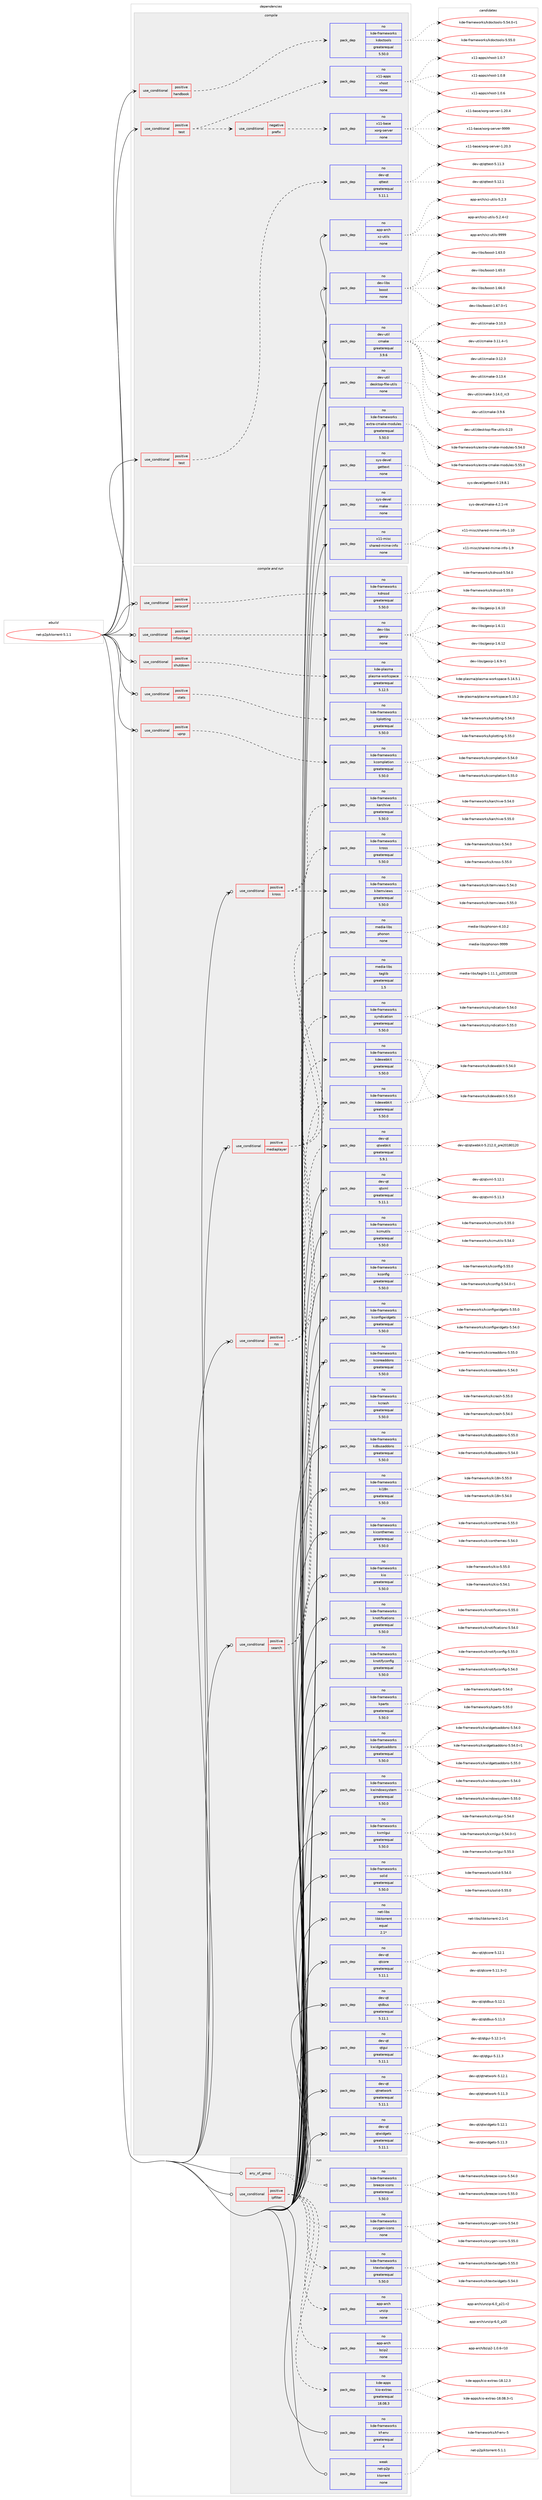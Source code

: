 digraph prolog {

# *************
# Graph options
# *************

newrank=true;
concentrate=true;
compound=true;
graph [rankdir=LR,fontname=Helvetica,fontsize=10,ranksep=1.5];#, ranksep=2.5, nodesep=0.2];
edge  [arrowhead=vee];
node  [fontname=Helvetica,fontsize=10];

# **********
# The ebuild
# **********

subgraph cluster_leftcol {
color=gray;
rank=same;
label=<<i>ebuild</i>>;
id [label="net-p2p/ktorrent-5.1.1", color=red, width=4, href="../net-p2p/ktorrent-5.1.1.svg"];
}

# ****************
# The dependencies
# ****************

subgraph cluster_midcol {
color=gray;
label=<<i>dependencies</i>>;
subgraph cluster_compile {
fillcolor="#eeeeee";
style=filled;
label=<<i>compile</i>>;
subgraph cond450031 {
dependency1675669 [label=<<TABLE BORDER="0" CELLBORDER="1" CELLSPACING="0" CELLPADDING="4"><TR><TD ROWSPAN="3" CELLPADDING="10">use_conditional</TD></TR><TR><TD>positive</TD></TR><TR><TD>handbook</TD></TR></TABLE>>, shape=none, color=red];
subgraph pack1198256 {
dependency1675670 [label=<<TABLE BORDER="0" CELLBORDER="1" CELLSPACING="0" CELLPADDING="4" WIDTH="220"><TR><TD ROWSPAN="6" CELLPADDING="30">pack_dep</TD></TR><TR><TD WIDTH="110">no</TD></TR><TR><TD>kde-frameworks</TD></TR><TR><TD>kdoctools</TD></TR><TR><TD>greaterequal</TD></TR><TR><TD>5.50.0</TD></TR></TABLE>>, shape=none, color=blue];
}
dependency1675669:e -> dependency1675670:w [weight=20,style="dashed",arrowhead="vee"];
}
id:e -> dependency1675669:w [weight=20,style="solid",arrowhead="vee"];
subgraph cond450032 {
dependency1675671 [label=<<TABLE BORDER="0" CELLBORDER="1" CELLSPACING="0" CELLPADDING="4"><TR><TD ROWSPAN="3" CELLPADDING="10">use_conditional</TD></TR><TR><TD>positive</TD></TR><TR><TD>test</TD></TR></TABLE>>, shape=none, color=red];
subgraph cond450033 {
dependency1675672 [label=<<TABLE BORDER="0" CELLBORDER="1" CELLSPACING="0" CELLPADDING="4"><TR><TD ROWSPAN="3" CELLPADDING="10">use_conditional</TD></TR><TR><TD>negative</TD></TR><TR><TD>prefix</TD></TR></TABLE>>, shape=none, color=red];
subgraph pack1198257 {
dependency1675673 [label=<<TABLE BORDER="0" CELLBORDER="1" CELLSPACING="0" CELLPADDING="4" WIDTH="220"><TR><TD ROWSPAN="6" CELLPADDING="30">pack_dep</TD></TR><TR><TD WIDTH="110">no</TD></TR><TR><TD>x11-base</TD></TR><TR><TD>xorg-server</TD></TR><TR><TD>none</TD></TR><TR><TD></TD></TR></TABLE>>, shape=none, color=blue];
}
dependency1675672:e -> dependency1675673:w [weight=20,style="dashed",arrowhead="vee"];
}
dependency1675671:e -> dependency1675672:w [weight=20,style="dashed",arrowhead="vee"];
subgraph pack1198258 {
dependency1675674 [label=<<TABLE BORDER="0" CELLBORDER="1" CELLSPACING="0" CELLPADDING="4" WIDTH="220"><TR><TD ROWSPAN="6" CELLPADDING="30">pack_dep</TD></TR><TR><TD WIDTH="110">no</TD></TR><TR><TD>x11-apps</TD></TR><TR><TD>xhost</TD></TR><TR><TD>none</TD></TR><TR><TD></TD></TR></TABLE>>, shape=none, color=blue];
}
dependency1675671:e -> dependency1675674:w [weight=20,style="dashed",arrowhead="vee"];
}
id:e -> dependency1675671:w [weight=20,style="solid",arrowhead="vee"];
subgraph cond450034 {
dependency1675675 [label=<<TABLE BORDER="0" CELLBORDER="1" CELLSPACING="0" CELLPADDING="4"><TR><TD ROWSPAN="3" CELLPADDING="10">use_conditional</TD></TR><TR><TD>positive</TD></TR><TR><TD>test</TD></TR></TABLE>>, shape=none, color=red];
subgraph pack1198259 {
dependency1675676 [label=<<TABLE BORDER="0" CELLBORDER="1" CELLSPACING="0" CELLPADDING="4" WIDTH="220"><TR><TD ROWSPAN="6" CELLPADDING="30">pack_dep</TD></TR><TR><TD WIDTH="110">no</TD></TR><TR><TD>dev-qt</TD></TR><TR><TD>qttest</TD></TR><TR><TD>greaterequal</TD></TR><TR><TD>5.11.1</TD></TR></TABLE>>, shape=none, color=blue];
}
dependency1675675:e -> dependency1675676:w [weight=20,style="dashed",arrowhead="vee"];
}
id:e -> dependency1675675:w [weight=20,style="solid",arrowhead="vee"];
subgraph pack1198260 {
dependency1675677 [label=<<TABLE BORDER="0" CELLBORDER="1" CELLSPACING="0" CELLPADDING="4" WIDTH="220"><TR><TD ROWSPAN="6" CELLPADDING="30">pack_dep</TD></TR><TR><TD WIDTH="110">no</TD></TR><TR><TD>app-arch</TD></TR><TR><TD>xz-utils</TD></TR><TR><TD>none</TD></TR><TR><TD></TD></TR></TABLE>>, shape=none, color=blue];
}
id:e -> dependency1675677:w [weight=20,style="solid",arrowhead="vee"];
subgraph pack1198261 {
dependency1675678 [label=<<TABLE BORDER="0" CELLBORDER="1" CELLSPACING="0" CELLPADDING="4" WIDTH="220"><TR><TD ROWSPAN="6" CELLPADDING="30">pack_dep</TD></TR><TR><TD WIDTH="110">no</TD></TR><TR><TD>dev-libs</TD></TR><TR><TD>boost</TD></TR><TR><TD>none</TD></TR><TR><TD></TD></TR></TABLE>>, shape=none, color=blue];
}
id:e -> dependency1675678:w [weight=20,style="solid",arrowhead="vee"];
subgraph pack1198262 {
dependency1675679 [label=<<TABLE BORDER="0" CELLBORDER="1" CELLSPACING="0" CELLPADDING="4" WIDTH="220"><TR><TD ROWSPAN="6" CELLPADDING="30">pack_dep</TD></TR><TR><TD WIDTH="110">no</TD></TR><TR><TD>dev-util</TD></TR><TR><TD>cmake</TD></TR><TR><TD>greaterequal</TD></TR><TR><TD>3.9.6</TD></TR></TABLE>>, shape=none, color=blue];
}
id:e -> dependency1675679:w [weight=20,style="solid",arrowhead="vee"];
subgraph pack1198263 {
dependency1675680 [label=<<TABLE BORDER="0" CELLBORDER="1" CELLSPACING="0" CELLPADDING="4" WIDTH="220"><TR><TD ROWSPAN="6" CELLPADDING="30">pack_dep</TD></TR><TR><TD WIDTH="110">no</TD></TR><TR><TD>dev-util</TD></TR><TR><TD>desktop-file-utils</TD></TR><TR><TD>none</TD></TR><TR><TD></TD></TR></TABLE>>, shape=none, color=blue];
}
id:e -> dependency1675680:w [weight=20,style="solid",arrowhead="vee"];
subgraph pack1198264 {
dependency1675681 [label=<<TABLE BORDER="0" CELLBORDER="1" CELLSPACING="0" CELLPADDING="4" WIDTH="220"><TR><TD ROWSPAN="6" CELLPADDING="30">pack_dep</TD></TR><TR><TD WIDTH="110">no</TD></TR><TR><TD>kde-frameworks</TD></TR><TR><TD>extra-cmake-modules</TD></TR><TR><TD>greaterequal</TD></TR><TR><TD>5.50.0</TD></TR></TABLE>>, shape=none, color=blue];
}
id:e -> dependency1675681:w [weight=20,style="solid",arrowhead="vee"];
subgraph pack1198265 {
dependency1675682 [label=<<TABLE BORDER="0" CELLBORDER="1" CELLSPACING="0" CELLPADDING="4" WIDTH="220"><TR><TD ROWSPAN="6" CELLPADDING="30">pack_dep</TD></TR><TR><TD WIDTH="110">no</TD></TR><TR><TD>sys-devel</TD></TR><TR><TD>gettext</TD></TR><TR><TD>none</TD></TR><TR><TD></TD></TR></TABLE>>, shape=none, color=blue];
}
id:e -> dependency1675682:w [weight=20,style="solid",arrowhead="vee"];
subgraph pack1198266 {
dependency1675683 [label=<<TABLE BORDER="0" CELLBORDER="1" CELLSPACING="0" CELLPADDING="4" WIDTH="220"><TR><TD ROWSPAN="6" CELLPADDING="30">pack_dep</TD></TR><TR><TD WIDTH="110">no</TD></TR><TR><TD>sys-devel</TD></TR><TR><TD>make</TD></TR><TR><TD>none</TD></TR><TR><TD></TD></TR></TABLE>>, shape=none, color=blue];
}
id:e -> dependency1675683:w [weight=20,style="solid",arrowhead="vee"];
subgraph pack1198267 {
dependency1675684 [label=<<TABLE BORDER="0" CELLBORDER="1" CELLSPACING="0" CELLPADDING="4" WIDTH="220"><TR><TD ROWSPAN="6" CELLPADDING="30">pack_dep</TD></TR><TR><TD WIDTH="110">no</TD></TR><TR><TD>x11-misc</TD></TR><TR><TD>shared-mime-info</TD></TR><TR><TD>none</TD></TR><TR><TD></TD></TR></TABLE>>, shape=none, color=blue];
}
id:e -> dependency1675684:w [weight=20,style="solid",arrowhead="vee"];
}
subgraph cluster_compileandrun {
fillcolor="#eeeeee";
style=filled;
label=<<i>compile and run</i>>;
subgraph cond450035 {
dependency1675685 [label=<<TABLE BORDER="0" CELLBORDER="1" CELLSPACING="0" CELLPADDING="4"><TR><TD ROWSPAN="3" CELLPADDING="10">use_conditional</TD></TR><TR><TD>positive</TD></TR><TR><TD>infowidget</TD></TR></TABLE>>, shape=none, color=red];
subgraph pack1198268 {
dependency1675686 [label=<<TABLE BORDER="0" CELLBORDER="1" CELLSPACING="0" CELLPADDING="4" WIDTH="220"><TR><TD ROWSPAN="6" CELLPADDING="30">pack_dep</TD></TR><TR><TD WIDTH="110">no</TD></TR><TR><TD>dev-libs</TD></TR><TR><TD>geoip</TD></TR><TR><TD>none</TD></TR><TR><TD></TD></TR></TABLE>>, shape=none, color=blue];
}
dependency1675685:e -> dependency1675686:w [weight=20,style="dashed",arrowhead="vee"];
}
id:e -> dependency1675685:w [weight=20,style="solid",arrowhead="odotvee"];
subgraph cond450036 {
dependency1675687 [label=<<TABLE BORDER="0" CELLBORDER="1" CELLSPACING="0" CELLPADDING="4"><TR><TD ROWSPAN="3" CELLPADDING="10">use_conditional</TD></TR><TR><TD>positive</TD></TR><TR><TD>kross</TD></TR></TABLE>>, shape=none, color=red];
subgraph pack1198269 {
dependency1675688 [label=<<TABLE BORDER="0" CELLBORDER="1" CELLSPACING="0" CELLPADDING="4" WIDTH="220"><TR><TD ROWSPAN="6" CELLPADDING="30">pack_dep</TD></TR><TR><TD WIDTH="110">no</TD></TR><TR><TD>kde-frameworks</TD></TR><TR><TD>karchive</TD></TR><TR><TD>greaterequal</TD></TR><TR><TD>5.50.0</TD></TR></TABLE>>, shape=none, color=blue];
}
dependency1675687:e -> dependency1675688:w [weight=20,style="dashed",arrowhead="vee"];
subgraph pack1198270 {
dependency1675689 [label=<<TABLE BORDER="0" CELLBORDER="1" CELLSPACING="0" CELLPADDING="4" WIDTH="220"><TR><TD ROWSPAN="6" CELLPADDING="30">pack_dep</TD></TR><TR><TD WIDTH="110">no</TD></TR><TR><TD>kde-frameworks</TD></TR><TR><TD>kitemviews</TD></TR><TR><TD>greaterequal</TD></TR><TR><TD>5.50.0</TD></TR></TABLE>>, shape=none, color=blue];
}
dependency1675687:e -> dependency1675689:w [weight=20,style="dashed",arrowhead="vee"];
subgraph pack1198271 {
dependency1675690 [label=<<TABLE BORDER="0" CELLBORDER="1" CELLSPACING="0" CELLPADDING="4" WIDTH="220"><TR><TD ROWSPAN="6" CELLPADDING="30">pack_dep</TD></TR><TR><TD WIDTH="110">no</TD></TR><TR><TD>kde-frameworks</TD></TR><TR><TD>kross</TD></TR><TR><TD>greaterequal</TD></TR><TR><TD>5.50.0</TD></TR></TABLE>>, shape=none, color=blue];
}
dependency1675687:e -> dependency1675690:w [weight=20,style="dashed",arrowhead="vee"];
}
id:e -> dependency1675687:w [weight=20,style="solid",arrowhead="odotvee"];
subgraph cond450037 {
dependency1675691 [label=<<TABLE BORDER="0" CELLBORDER="1" CELLSPACING="0" CELLPADDING="4"><TR><TD ROWSPAN="3" CELLPADDING="10">use_conditional</TD></TR><TR><TD>positive</TD></TR><TR><TD>mediaplayer</TD></TR></TABLE>>, shape=none, color=red];
subgraph pack1198272 {
dependency1675692 [label=<<TABLE BORDER="0" CELLBORDER="1" CELLSPACING="0" CELLPADDING="4" WIDTH="220"><TR><TD ROWSPAN="6" CELLPADDING="30">pack_dep</TD></TR><TR><TD WIDTH="110">no</TD></TR><TR><TD>media-libs</TD></TR><TR><TD>phonon</TD></TR><TR><TD>none</TD></TR><TR><TD></TD></TR></TABLE>>, shape=none, color=blue];
}
dependency1675691:e -> dependency1675692:w [weight=20,style="dashed",arrowhead="vee"];
subgraph pack1198273 {
dependency1675693 [label=<<TABLE BORDER="0" CELLBORDER="1" CELLSPACING="0" CELLPADDING="4" WIDTH="220"><TR><TD ROWSPAN="6" CELLPADDING="30">pack_dep</TD></TR><TR><TD WIDTH="110">no</TD></TR><TR><TD>media-libs</TD></TR><TR><TD>taglib</TD></TR><TR><TD>greaterequal</TD></TR><TR><TD>1.5</TD></TR></TABLE>>, shape=none, color=blue];
}
dependency1675691:e -> dependency1675693:w [weight=20,style="dashed",arrowhead="vee"];
}
id:e -> dependency1675691:w [weight=20,style="solid",arrowhead="odotvee"];
subgraph cond450038 {
dependency1675694 [label=<<TABLE BORDER="0" CELLBORDER="1" CELLSPACING="0" CELLPADDING="4"><TR><TD ROWSPAN="3" CELLPADDING="10">use_conditional</TD></TR><TR><TD>positive</TD></TR><TR><TD>rss</TD></TR></TABLE>>, shape=none, color=red];
subgraph pack1198274 {
dependency1675695 [label=<<TABLE BORDER="0" CELLBORDER="1" CELLSPACING="0" CELLPADDING="4" WIDTH="220"><TR><TD ROWSPAN="6" CELLPADDING="30">pack_dep</TD></TR><TR><TD WIDTH="110">no</TD></TR><TR><TD>kde-frameworks</TD></TR><TR><TD>kdewebkit</TD></TR><TR><TD>greaterequal</TD></TR><TR><TD>5.50.0</TD></TR></TABLE>>, shape=none, color=blue];
}
dependency1675694:e -> dependency1675695:w [weight=20,style="dashed",arrowhead="vee"];
subgraph pack1198275 {
dependency1675696 [label=<<TABLE BORDER="0" CELLBORDER="1" CELLSPACING="0" CELLPADDING="4" WIDTH="220"><TR><TD ROWSPAN="6" CELLPADDING="30">pack_dep</TD></TR><TR><TD WIDTH="110">no</TD></TR><TR><TD>kde-frameworks</TD></TR><TR><TD>syndication</TD></TR><TR><TD>greaterequal</TD></TR><TR><TD>5.50.0</TD></TR></TABLE>>, shape=none, color=blue];
}
dependency1675694:e -> dependency1675696:w [weight=20,style="dashed",arrowhead="vee"];
}
id:e -> dependency1675694:w [weight=20,style="solid",arrowhead="odotvee"];
subgraph cond450039 {
dependency1675697 [label=<<TABLE BORDER="0" CELLBORDER="1" CELLSPACING="0" CELLPADDING="4"><TR><TD ROWSPAN="3" CELLPADDING="10">use_conditional</TD></TR><TR><TD>positive</TD></TR><TR><TD>search</TD></TR></TABLE>>, shape=none, color=red];
subgraph pack1198276 {
dependency1675698 [label=<<TABLE BORDER="0" CELLBORDER="1" CELLSPACING="0" CELLPADDING="4" WIDTH="220"><TR><TD ROWSPAN="6" CELLPADDING="30">pack_dep</TD></TR><TR><TD WIDTH="110">no</TD></TR><TR><TD>kde-frameworks</TD></TR><TR><TD>kdewebkit</TD></TR><TR><TD>greaterequal</TD></TR><TR><TD>5.50.0</TD></TR></TABLE>>, shape=none, color=blue];
}
dependency1675697:e -> dependency1675698:w [weight=20,style="dashed",arrowhead="vee"];
subgraph pack1198277 {
dependency1675699 [label=<<TABLE BORDER="0" CELLBORDER="1" CELLSPACING="0" CELLPADDING="4" WIDTH="220"><TR><TD ROWSPAN="6" CELLPADDING="30">pack_dep</TD></TR><TR><TD WIDTH="110">no</TD></TR><TR><TD>dev-qt</TD></TR><TR><TD>qtwebkit</TD></TR><TR><TD>greaterequal</TD></TR><TR><TD>5.9.1</TD></TR></TABLE>>, shape=none, color=blue];
}
dependency1675697:e -> dependency1675699:w [weight=20,style="dashed",arrowhead="vee"];
}
id:e -> dependency1675697:w [weight=20,style="solid",arrowhead="odotvee"];
subgraph cond450040 {
dependency1675700 [label=<<TABLE BORDER="0" CELLBORDER="1" CELLSPACING="0" CELLPADDING="4"><TR><TD ROWSPAN="3" CELLPADDING="10">use_conditional</TD></TR><TR><TD>positive</TD></TR><TR><TD>shutdown</TD></TR></TABLE>>, shape=none, color=red];
subgraph pack1198278 {
dependency1675701 [label=<<TABLE BORDER="0" CELLBORDER="1" CELLSPACING="0" CELLPADDING="4" WIDTH="220"><TR><TD ROWSPAN="6" CELLPADDING="30">pack_dep</TD></TR><TR><TD WIDTH="110">no</TD></TR><TR><TD>kde-plasma</TD></TR><TR><TD>plasma-workspace</TD></TR><TR><TD>greaterequal</TD></TR><TR><TD>5.12.5</TD></TR></TABLE>>, shape=none, color=blue];
}
dependency1675700:e -> dependency1675701:w [weight=20,style="dashed",arrowhead="vee"];
}
id:e -> dependency1675700:w [weight=20,style="solid",arrowhead="odotvee"];
subgraph cond450041 {
dependency1675702 [label=<<TABLE BORDER="0" CELLBORDER="1" CELLSPACING="0" CELLPADDING="4"><TR><TD ROWSPAN="3" CELLPADDING="10">use_conditional</TD></TR><TR><TD>positive</TD></TR><TR><TD>stats</TD></TR></TABLE>>, shape=none, color=red];
subgraph pack1198279 {
dependency1675703 [label=<<TABLE BORDER="0" CELLBORDER="1" CELLSPACING="0" CELLPADDING="4" WIDTH="220"><TR><TD ROWSPAN="6" CELLPADDING="30">pack_dep</TD></TR><TR><TD WIDTH="110">no</TD></TR><TR><TD>kde-frameworks</TD></TR><TR><TD>kplotting</TD></TR><TR><TD>greaterequal</TD></TR><TR><TD>5.50.0</TD></TR></TABLE>>, shape=none, color=blue];
}
dependency1675702:e -> dependency1675703:w [weight=20,style="dashed",arrowhead="vee"];
}
id:e -> dependency1675702:w [weight=20,style="solid",arrowhead="odotvee"];
subgraph cond450042 {
dependency1675704 [label=<<TABLE BORDER="0" CELLBORDER="1" CELLSPACING="0" CELLPADDING="4"><TR><TD ROWSPAN="3" CELLPADDING="10">use_conditional</TD></TR><TR><TD>positive</TD></TR><TR><TD>upnp</TD></TR></TABLE>>, shape=none, color=red];
subgraph pack1198280 {
dependency1675705 [label=<<TABLE BORDER="0" CELLBORDER="1" CELLSPACING="0" CELLPADDING="4" WIDTH="220"><TR><TD ROWSPAN="6" CELLPADDING="30">pack_dep</TD></TR><TR><TD WIDTH="110">no</TD></TR><TR><TD>kde-frameworks</TD></TR><TR><TD>kcompletion</TD></TR><TR><TD>greaterequal</TD></TR><TR><TD>5.50.0</TD></TR></TABLE>>, shape=none, color=blue];
}
dependency1675704:e -> dependency1675705:w [weight=20,style="dashed",arrowhead="vee"];
}
id:e -> dependency1675704:w [weight=20,style="solid",arrowhead="odotvee"];
subgraph cond450043 {
dependency1675706 [label=<<TABLE BORDER="0" CELLBORDER="1" CELLSPACING="0" CELLPADDING="4"><TR><TD ROWSPAN="3" CELLPADDING="10">use_conditional</TD></TR><TR><TD>positive</TD></TR><TR><TD>zeroconf</TD></TR></TABLE>>, shape=none, color=red];
subgraph pack1198281 {
dependency1675707 [label=<<TABLE BORDER="0" CELLBORDER="1" CELLSPACING="0" CELLPADDING="4" WIDTH="220"><TR><TD ROWSPAN="6" CELLPADDING="30">pack_dep</TD></TR><TR><TD WIDTH="110">no</TD></TR><TR><TD>kde-frameworks</TD></TR><TR><TD>kdnssd</TD></TR><TR><TD>greaterequal</TD></TR><TR><TD>5.50.0</TD></TR></TABLE>>, shape=none, color=blue];
}
dependency1675706:e -> dependency1675707:w [weight=20,style="dashed",arrowhead="vee"];
}
id:e -> dependency1675706:w [weight=20,style="solid",arrowhead="odotvee"];
subgraph pack1198282 {
dependency1675708 [label=<<TABLE BORDER="0" CELLBORDER="1" CELLSPACING="0" CELLPADDING="4" WIDTH="220"><TR><TD ROWSPAN="6" CELLPADDING="30">pack_dep</TD></TR><TR><TD WIDTH="110">no</TD></TR><TR><TD>dev-qt</TD></TR><TR><TD>qtcore</TD></TR><TR><TD>greaterequal</TD></TR><TR><TD>5.11.1</TD></TR></TABLE>>, shape=none, color=blue];
}
id:e -> dependency1675708:w [weight=20,style="solid",arrowhead="odotvee"];
subgraph pack1198283 {
dependency1675709 [label=<<TABLE BORDER="0" CELLBORDER="1" CELLSPACING="0" CELLPADDING="4" WIDTH="220"><TR><TD ROWSPAN="6" CELLPADDING="30">pack_dep</TD></TR><TR><TD WIDTH="110">no</TD></TR><TR><TD>dev-qt</TD></TR><TR><TD>qtdbus</TD></TR><TR><TD>greaterequal</TD></TR><TR><TD>5.11.1</TD></TR></TABLE>>, shape=none, color=blue];
}
id:e -> dependency1675709:w [weight=20,style="solid",arrowhead="odotvee"];
subgraph pack1198284 {
dependency1675710 [label=<<TABLE BORDER="0" CELLBORDER="1" CELLSPACING="0" CELLPADDING="4" WIDTH="220"><TR><TD ROWSPAN="6" CELLPADDING="30">pack_dep</TD></TR><TR><TD WIDTH="110">no</TD></TR><TR><TD>dev-qt</TD></TR><TR><TD>qtgui</TD></TR><TR><TD>greaterequal</TD></TR><TR><TD>5.11.1</TD></TR></TABLE>>, shape=none, color=blue];
}
id:e -> dependency1675710:w [weight=20,style="solid",arrowhead="odotvee"];
subgraph pack1198285 {
dependency1675711 [label=<<TABLE BORDER="0" CELLBORDER="1" CELLSPACING="0" CELLPADDING="4" WIDTH="220"><TR><TD ROWSPAN="6" CELLPADDING="30">pack_dep</TD></TR><TR><TD WIDTH="110">no</TD></TR><TR><TD>dev-qt</TD></TR><TR><TD>qtnetwork</TD></TR><TR><TD>greaterequal</TD></TR><TR><TD>5.11.1</TD></TR></TABLE>>, shape=none, color=blue];
}
id:e -> dependency1675711:w [weight=20,style="solid",arrowhead="odotvee"];
subgraph pack1198286 {
dependency1675712 [label=<<TABLE BORDER="0" CELLBORDER="1" CELLSPACING="0" CELLPADDING="4" WIDTH="220"><TR><TD ROWSPAN="6" CELLPADDING="30">pack_dep</TD></TR><TR><TD WIDTH="110">no</TD></TR><TR><TD>dev-qt</TD></TR><TR><TD>qtwidgets</TD></TR><TR><TD>greaterequal</TD></TR><TR><TD>5.11.1</TD></TR></TABLE>>, shape=none, color=blue];
}
id:e -> dependency1675712:w [weight=20,style="solid",arrowhead="odotvee"];
subgraph pack1198287 {
dependency1675713 [label=<<TABLE BORDER="0" CELLBORDER="1" CELLSPACING="0" CELLPADDING="4" WIDTH="220"><TR><TD ROWSPAN="6" CELLPADDING="30">pack_dep</TD></TR><TR><TD WIDTH="110">no</TD></TR><TR><TD>dev-qt</TD></TR><TR><TD>qtxml</TD></TR><TR><TD>greaterequal</TD></TR><TR><TD>5.11.1</TD></TR></TABLE>>, shape=none, color=blue];
}
id:e -> dependency1675713:w [weight=20,style="solid",arrowhead="odotvee"];
subgraph pack1198288 {
dependency1675714 [label=<<TABLE BORDER="0" CELLBORDER="1" CELLSPACING="0" CELLPADDING="4" WIDTH="220"><TR><TD ROWSPAN="6" CELLPADDING="30">pack_dep</TD></TR><TR><TD WIDTH="110">no</TD></TR><TR><TD>kde-frameworks</TD></TR><TR><TD>kcmutils</TD></TR><TR><TD>greaterequal</TD></TR><TR><TD>5.50.0</TD></TR></TABLE>>, shape=none, color=blue];
}
id:e -> dependency1675714:w [weight=20,style="solid",arrowhead="odotvee"];
subgraph pack1198289 {
dependency1675715 [label=<<TABLE BORDER="0" CELLBORDER="1" CELLSPACING="0" CELLPADDING="4" WIDTH="220"><TR><TD ROWSPAN="6" CELLPADDING="30">pack_dep</TD></TR><TR><TD WIDTH="110">no</TD></TR><TR><TD>kde-frameworks</TD></TR><TR><TD>kconfig</TD></TR><TR><TD>greaterequal</TD></TR><TR><TD>5.50.0</TD></TR></TABLE>>, shape=none, color=blue];
}
id:e -> dependency1675715:w [weight=20,style="solid",arrowhead="odotvee"];
subgraph pack1198290 {
dependency1675716 [label=<<TABLE BORDER="0" CELLBORDER="1" CELLSPACING="0" CELLPADDING="4" WIDTH="220"><TR><TD ROWSPAN="6" CELLPADDING="30">pack_dep</TD></TR><TR><TD WIDTH="110">no</TD></TR><TR><TD>kde-frameworks</TD></TR><TR><TD>kconfigwidgets</TD></TR><TR><TD>greaterequal</TD></TR><TR><TD>5.50.0</TD></TR></TABLE>>, shape=none, color=blue];
}
id:e -> dependency1675716:w [weight=20,style="solid",arrowhead="odotvee"];
subgraph pack1198291 {
dependency1675717 [label=<<TABLE BORDER="0" CELLBORDER="1" CELLSPACING="0" CELLPADDING="4" WIDTH="220"><TR><TD ROWSPAN="6" CELLPADDING="30">pack_dep</TD></TR><TR><TD WIDTH="110">no</TD></TR><TR><TD>kde-frameworks</TD></TR><TR><TD>kcoreaddons</TD></TR><TR><TD>greaterequal</TD></TR><TR><TD>5.50.0</TD></TR></TABLE>>, shape=none, color=blue];
}
id:e -> dependency1675717:w [weight=20,style="solid",arrowhead="odotvee"];
subgraph pack1198292 {
dependency1675718 [label=<<TABLE BORDER="0" CELLBORDER="1" CELLSPACING="0" CELLPADDING="4" WIDTH="220"><TR><TD ROWSPAN="6" CELLPADDING="30">pack_dep</TD></TR><TR><TD WIDTH="110">no</TD></TR><TR><TD>kde-frameworks</TD></TR><TR><TD>kcrash</TD></TR><TR><TD>greaterequal</TD></TR><TR><TD>5.50.0</TD></TR></TABLE>>, shape=none, color=blue];
}
id:e -> dependency1675718:w [weight=20,style="solid",arrowhead="odotvee"];
subgraph pack1198293 {
dependency1675719 [label=<<TABLE BORDER="0" CELLBORDER="1" CELLSPACING="0" CELLPADDING="4" WIDTH="220"><TR><TD ROWSPAN="6" CELLPADDING="30">pack_dep</TD></TR><TR><TD WIDTH="110">no</TD></TR><TR><TD>kde-frameworks</TD></TR><TR><TD>kdbusaddons</TD></TR><TR><TD>greaterequal</TD></TR><TR><TD>5.50.0</TD></TR></TABLE>>, shape=none, color=blue];
}
id:e -> dependency1675719:w [weight=20,style="solid",arrowhead="odotvee"];
subgraph pack1198294 {
dependency1675720 [label=<<TABLE BORDER="0" CELLBORDER="1" CELLSPACING="0" CELLPADDING="4" WIDTH="220"><TR><TD ROWSPAN="6" CELLPADDING="30">pack_dep</TD></TR><TR><TD WIDTH="110">no</TD></TR><TR><TD>kde-frameworks</TD></TR><TR><TD>ki18n</TD></TR><TR><TD>greaterequal</TD></TR><TR><TD>5.50.0</TD></TR></TABLE>>, shape=none, color=blue];
}
id:e -> dependency1675720:w [weight=20,style="solid",arrowhead="odotvee"];
subgraph pack1198295 {
dependency1675721 [label=<<TABLE BORDER="0" CELLBORDER="1" CELLSPACING="0" CELLPADDING="4" WIDTH="220"><TR><TD ROWSPAN="6" CELLPADDING="30">pack_dep</TD></TR><TR><TD WIDTH="110">no</TD></TR><TR><TD>kde-frameworks</TD></TR><TR><TD>kiconthemes</TD></TR><TR><TD>greaterequal</TD></TR><TR><TD>5.50.0</TD></TR></TABLE>>, shape=none, color=blue];
}
id:e -> dependency1675721:w [weight=20,style="solid",arrowhead="odotvee"];
subgraph pack1198296 {
dependency1675722 [label=<<TABLE BORDER="0" CELLBORDER="1" CELLSPACING="0" CELLPADDING="4" WIDTH="220"><TR><TD ROWSPAN="6" CELLPADDING="30">pack_dep</TD></TR><TR><TD WIDTH="110">no</TD></TR><TR><TD>kde-frameworks</TD></TR><TR><TD>kio</TD></TR><TR><TD>greaterequal</TD></TR><TR><TD>5.50.0</TD></TR></TABLE>>, shape=none, color=blue];
}
id:e -> dependency1675722:w [weight=20,style="solid",arrowhead="odotvee"];
subgraph pack1198297 {
dependency1675723 [label=<<TABLE BORDER="0" CELLBORDER="1" CELLSPACING="0" CELLPADDING="4" WIDTH="220"><TR><TD ROWSPAN="6" CELLPADDING="30">pack_dep</TD></TR><TR><TD WIDTH="110">no</TD></TR><TR><TD>kde-frameworks</TD></TR><TR><TD>knotifications</TD></TR><TR><TD>greaterequal</TD></TR><TR><TD>5.50.0</TD></TR></TABLE>>, shape=none, color=blue];
}
id:e -> dependency1675723:w [weight=20,style="solid",arrowhead="odotvee"];
subgraph pack1198298 {
dependency1675724 [label=<<TABLE BORDER="0" CELLBORDER="1" CELLSPACING="0" CELLPADDING="4" WIDTH="220"><TR><TD ROWSPAN="6" CELLPADDING="30">pack_dep</TD></TR><TR><TD WIDTH="110">no</TD></TR><TR><TD>kde-frameworks</TD></TR><TR><TD>knotifyconfig</TD></TR><TR><TD>greaterequal</TD></TR><TR><TD>5.50.0</TD></TR></TABLE>>, shape=none, color=blue];
}
id:e -> dependency1675724:w [weight=20,style="solid",arrowhead="odotvee"];
subgraph pack1198299 {
dependency1675725 [label=<<TABLE BORDER="0" CELLBORDER="1" CELLSPACING="0" CELLPADDING="4" WIDTH="220"><TR><TD ROWSPAN="6" CELLPADDING="30">pack_dep</TD></TR><TR><TD WIDTH="110">no</TD></TR><TR><TD>kde-frameworks</TD></TR><TR><TD>kparts</TD></TR><TR><TD>greaterequal</TD></TR><TR><TD>5.50.0</TD></TR></TABLE>>, shape=none, color=blue];
}
id:e -> dependency1675725:w [weight=20,style="solid",arrowhead="odotvee"];
subgraph pack1198300 {
dependency1675726 [label=<<TABLE BORDER="0" CELLBORDER="1" CELLSPACING="0" CELLPADDING="4" WIDTH="220"><TR><TD ROWSPAN="6" CELLPADDING="30">pack_dep</TD></TR><TR><TD WIDTH="110">no</TD></TR><TR><TD>kde-frameworks</TD></TR><TR><TD>kwidgetsaddons</TD></TR><TR><TD>greaterequal</TD></TR><TR><TD>5.50.0</TD></TR></TABLE>>, shape=none, color=blue];
}
id:e -> dependency1675726:w [weight=20,style="solid",arrowhead="odotvee"];
subgraph pack1198301 {
dependency1675727 [label=<<TABLE BORDER="0" CELLBORDER="1" CELLSPACING="0" CELLPADDING="4" WIDTH="220"><TR><TD ROWSPAN="6" CELLPADDING="30">pack_dep</TD></TR><TR><TD WIDTH="110">no</TD></TR><TR><TD>kde-frameworks</TD></TR><TR><TD>kwindowsystem</TD></TR><TR><TD>greaterequal</TD></TR><TR><TD>5.50.0</TD></TR></TABLE>>, shape=none, color=blue];
}
id:e -> dependency1675727:w [weight=20,style="solid",arrowhead="odotvee"];
subgraph pack1198302 {
dependency1675728 [label=<<TABLE BORDER="0" CELLBORDER="1" CELLSPACING="0" CELLPADDING="4" WIDTH="220"><TR><TD ROWSPAN="6" CELLPADDING="30">pack_dep</TD></TR><TR><TD WIDTH="110">no</TD></TR><TR><TD>kde-frameworks</TD></TR><TR><TD>kxmlgui</TD></TR><TR><TD>greaterequal</TD></TR><TR><TD>5.50.0</TD></TR></TABLE>>, shape=none, color=blue];
}
id:e -> dependency1675728:w [weight=20,style="solid",arrowhead="odotvee"];
subgraph pack1198303 {
dependency1675729 [label=<<TABLE BORDER="0" CELLBORDER="1" CELLSPACING="0" CELLPADDING="4" WIDTH="220"><TR><TD ROWSPAN="6" CELLPADDING="30">pack_dep</TD></TR><TR><TD WIDTH="110">no</TD></TR><TR><TD>kde-frameworks</TD></TR><TR><TD>solid</TD></TR><TR><TD>greaterequal</TD></TR><TR><TD>5.50.0</TD></TR></TABLE>>, shape=none, color=blue];
}
id:e -> dependency1675729:w [weight=20,style="solid",arrowhead="odotvee"];
subgraph pack1198304 {
dependency1675730 [label=<<TABLE BORDER="0" CELLBORDER="1" CELLSPACING="0" CELLPADDING="4" WIDTH="220"><TR><TD ROWSPAN="6" CELLPADDING="30">pack_dep</TD></TR><TR><TD WIDTH="110">no</TD></TR><TR><TD>net-libs</TD></TR><TR><TD>libktorrent</TD></TR><TR><TD>equal</TD></TR><TR><TD>2.1*</TD></TR></TABLE>>, shape=none, color=blue];
}
id:e -> dependency1675730:w [weight=20,style="solid",arrowhead="odotvee"];
}
subgraph cluster_run {
fillcolor="#eeeeee";
style=filled;
label=<<i>run</i>>;
subgraph any26549 {
dependency1675731 [label=<<TABLE BORDER="0" CELLBORDER="1" CELLSPACING="0" CELLPADDING="4"><TR><TD CELLPADDING="10">any_of_group</TD></TR></TABLE>>, shape=none, color=red];subgraph pack1198305 {
dependency1675732 [label=<<TABLE BORDER="0" CELLBORDER="1" CELLSPACING="0" CELLPADDING="4" WIDTH="220"><TR><TD ROWSPAN="6" CELLPADDING="30">pack_dep</TD></TR><TR><TD WIDTH="110">no</TD></TR><TR><TD>kde-frameworks</TD></TR><TR><TD>breeze-icons</TD></TR><TR><TD>greaterequal</TD></TR><TR><TD>5.50.0</TD></TR></TABLE>>, shape=none, color=blue];
}
dependency1675731:e -> dependency1675732:w [weight=20,style="dotted",arrowhead="oinv"];
subgraph pack1198306 {
dependency1675733 [label=<<TABLE BORDER="0" CELLBORDER="1" CELLSPACING="0" CELLPADDING="4" WIDTH="220"><TR><TD ROWSPAN="6" CELLPADDING="30">pack_dep</TD></TR><TR><TD WIDTH="110">no</TD></TR><TR><TD>kde-frameworks</TD></TR><TR><TD>oxygen-icons</TD></TR><TR><TD>none</TD></TR><TR><TD></TD></TR></TABLE>>, shape=none, color=blue];
}
dependency1675731:e -> dependency1675733:w [weight=20,style="dotted",arrowhead="oinv"];
}
id:e -> dependency1675731:w [weight=20,style="solid",arrowhead="odot"];
subgraph cond450044 {
dependency1675734 [label=<<TABLE BORDER="0" CELLBORDER="1" CELLSPACING="0" CELLPADDING="4"><TR><TD ROWSPAN="3" CELLPADDING="10">use_conditional</TD></TR><TR><TD>positive</TD></TR><TR><TD>ipfilter</TD></TR></TABLE>>, shape=none, color=red];
subgraph pack1198307 {
dependency1675735 [label=<<TABLE BORDER="0" CELLBORDER="1" CELLSPACING="0" CELLPADDING="4" WIDTH="220"><TR><TD ROWSPAN="6" CELLPADDING="30">pack_dep</TD></TR><TR><TD WIDTH="110">no</TD></TR><TR><TD>app-arch</TD></TR><TR><TD>bzip2</TD></TR><TR><TD>none</TD></TR><TR><TD></TD></TR></TABLE>>, shape=none, color=blue];
}
dependency1675734:e -> dependency1675735:w [weight=20,style="dashed",arrowhead="vee"];
subgraph pack1198308 {
dependency1675736 [label=<<TABLE BORDER="0" CELLBORDER="1" CELLSPACING="0" CELLPADDING="4" WIDTH="220"><TR><TD ROWSPAN="6" CELLPADDING="30">pack_dep</TD></TR><TR><TD WIDTH="110">no</TD></TR><TR><TD>app-arch</TD></TR><TR><TD>unzip</TD></TR><TR><TD>none</TD></TR><TR><TD></TD></TR></TABLE>>, shape=none, color=blue];
}
dependency1675734:e -> dependency1675736:w [weight=20,style="dashed",arrowhead="vee"];
subgraph pack1198309 {
dependency1675737 [label=<<TABLE BORDER="0" CELLBORDER="1" CELLSPACING="0" CELLPADDING="4" WIDTH="220"><TR><TD ROWSPAN="6" CELLPADDING="30">pack_dep</TD></TR><TR><TD WIDTH="110">no</TD></TR><TR><TD>kde-frameworks</TD></TR><TR><TD>ktextwidgets</TD></TR><TR><TD>greaterequal</TD></TR><TR><TD>5.50.0</TD></TR></TABLE>>, shape=none, color=blue];
}
dependency1675734:e -> dependency1675737:w [weight=20,style="dashed",arrowhead="vee"];
subgraph pack1198310 {
dependency1675738 [label=<<TABLE BORDER="0" CELLBORDER="1" CELLSPACING="0" CELLPADDING="4" WIDTH="220"><TR><TD ROWSPAN="6" CELLPADDING="30">pack_dep</TD></TR><TR><TD WIDTH="110">no</TD></TR><TR><TD>kde-apps</TD></TR><TR><TD>kio-extras</TD></TR><TR><TD>greaterequal</TD></TR><TR><TD>18.08.3</TD></TR></TABLE>>, shape=none, color=blue];
}
dependency1675734:e -> dependency1675738:w [weight=20,style="dashed",arrowhead="vee"];
}
id:e -> dependency1675734:w [weight=20,style="solid",arrowhead="odot"];
subgraph pack1198311 {
dependency1675739 [label=<<TABLE BORDER="0" CELLBORDER="1" CELLSPACING="0" CELLPADDING="4" WIDTH="220"><TR><TD ROWSPAN="6" CELLPADDING="30">pack_dep</TD></TR><TR><TD WIDTH="110">no</TD></TR><TR><TD>kde-frameworks</TD></TR><TR><TD>kf-env</TD></TR><TR><TD>greaterequal</TD></TR><TR><TD>4</TD></TR></TABLE>>, shape=none, color=blue];
}
id:e -> dependency1675739:w [weight=20,style="solid",arrowhead="odot"];
subgraph pack1198312 {
dependency1675740 [label=<<TABLE BORDER="0" CELLBORDER="1" CELLSPACING="0" CELLPADDING="4" WIDTH="220"><TR><TD ROWSPAN="6" CELLPADDING="30">pack_dep</TD></TR><TR><TD WIDTH="110">weak</TD></TR><TR><TD>net-p2p</TD></TR><TR><TD>ktorrent</TD></TR><TR><TD>none</TD></TR><TR><TD></TD></TR></TABLE>>, shape=none, color=blue];
}
id:e -> dependency1675740:w [weight=20,style="solid",arrowhead="odot"];
}
}

# **************
# The candidates
# **************

subgraph cluster_choices {
rank=same;
color=gray;
label=<<i>candidates</i>>;

subgraph choice1198256 {
color=black;
nodesep=1;
choice10710010145102114971091011191111141071154710710011199116111111108115455346535246484511449 [label="kde-frameworks/kdoctools-5.54.0-r1", color=red, width=4,href="../kde-frameworks/kdoctools-5.54.0-r1.svg"];
choice1071001014510211497109101119111114107115471071001119911611111110811545534653534648 [label="kde-frameworks/kdoctools-5.55.0", color=red, width=4,href="../kde-frameworks/kdoctools-5.55.0.svg"];
dependency1675670:e -> choice10710010145102114971091011191111141071154710710011199116111111108115455346535246484511449:w [style=dotted,weight="100"];
dependency1675670:e -> choice1071001014510211497109101119111114107115471071001119911611111110811545534653534648:w [style=dotted,weight="100"];
}
subgraph choice1198257 {
color=black;
nodesep=1;
choice1204949459897115101471201111141034511510111411810111445494650484651 [label="x11-base/xorg-server-1.20.3", color=red, width=4,href="../x11-base/xorg-server-1.20.3.svg"];
choice1204949459897115101471201111141034511510111411810111445494650484652 [label="x11-base/xorg-server-1.20.4", color=red, width=4,href="../x11-base/xorg-server-1.20.4.svg"];
choice120494945989711510147120111114103451151011141181011144557575757 [label="x11-base/xorg-server-9999", color=red, width=4,href="../x11-base/xorg-server-9999.svg"];
dependency1675673:e -> choice1204949459897115101471201111141034511510111411810111445494650484651:w [style=dotted,weight="100"];
dependency1675673:e -> choice1204949459897115101471201111141034511510111411810111445494650484652:w [style=dotted,weight="100"];
dependency1675673:e -> choice120494945989711510147120111114103451151011141181011144557575757:w [style=dotted,weight="100"];
}
subgraph choice1198258 {
color=black;
nodesep=1;
choice1204949459711211211547120104111115116454946484654 [label="x11-apps/xhost-1.0.6", color=red, width=4,href="../x11-apps/xhost-1.0.6.svg"];
choice1204949459711211211547120104111115116454946484655 [label="x11-apps/xhost-1.0.7", color=red, width=4,href="../x11-apps/xhost-1.0.7.svg"];
choice1204949459711211211547120104111115116454946484656 [label="x11-apps/xhost-1.0.8", color=red, width=4,href="../x11-apps/xhost-1.0.8.svg"];
dependency1675674:e -> choice1204949459711211211547120104111115116454946484654:w [style=dotted,weight="100"];
dependency1675674:e -> choice1204949459711211211547120104111115116454946484655:w [style=dotted,weight="100"];
dependency1675674:e -> choice1204949459711211211547120104111115116454946484656:w [style=dotted,weight="100"];
}
subgraph choice1198259 {
color=black;
nodesep=1;
choice100101118451131164711311611610111511645534649494651 [label="dev-qt/qttest-5.11.3", color=red, width=4,href="../dev-qt/qttest-5.11.3.svg"];
choice100101118451131164711311611610111511645534649504649 [label="dev-qt/qttest-5.12.1", color=red, width=4,href="../dev-qt/qttest-5.12.1.svg"];
dependency1675676:e -> choice100101118451131164711311611610111511645534649494651:w [style=dotted,weight="100"];
dependency1675676:e -> choice100101118451131164711311611610111511645534649504649:w [style=dotted,weight="100"];
}
subgraph choice1198260 {
color=black;
nodesep=1;
choice971121124597114991044712012245117116105108115455346504651 [label="app-arch/xz-utils-5.2.3", color=red, width=4,href="../app-arch/xz-utils-5.2.3.svg"];
choice9711211245971149910447120122451171161051081154553465046524511450 [label="app-arch/xz-utils-5.2.4-r2", color=red, width=4,href="../app-arch/xz-utils-5.2.4-r2.svg"];
choice9711211245971149910447120122451171161051081154557575757 [label="app-arch/xz-utils-9999", color=red, width=4,href="../app-arch/xz-utils-9999.svg"];
dependency1675677:e -> choice971121124597114991044712012245117116105108115455346504651:w [style=dotted,weight="100"];
dependency1675677:e -> choice9711211245971149910447120122451171161051081154553465046524511450:w [style=dotted,weight="100"];
dependency1675677:e -> choice9711211245971149910447120122451171161051081154557575757:w [style=dotted,weight="100"];
}
subgraph choice1198261 {
color=black;
nodesep=1;
choice1001011184510810598115479811111111511645494654514648 [label="dev-libs/boost-1.63.0", color=red, width=4,href="../dev-libs/boost-1.63.0.svg"];
choice1001011184510810598115479811111111511645494654534648 [label="dev-libs/boost-1.65.0", color=red, width=4,href="../dev-libs/boost-1.65.0.svg"];
choice1001011184510810598115479811111111511645494654544648 [label="dev-libs/boost-1.66.0", color=red, width=4,href="../dev-libs/boost-1.66.0.svg"];
choice10010111845108105981154798111111115116454946545546484511449 [label="dev-libs/boost-1.67.0-r1", color=red, width=4,href="../dev-libs/boost-1.67.0-r1.svg"];
dependency1675678:e -> choice1001011184510810598115479811111111511645494654514648:w [style=dotted,weight="100"];
dependency1675678:e -> choice1001011184510810598115479811111111511645494654534648:w [style=dotted,weight="100"];
dependency1675678:e -> choice1001011184510810598115479811111111511645494654544648:w [style=dotted,weight="100"];
dependency1675678:e -> choice10010111845108105981154798111111115116454946545546484511449:w [style=dotted,weight="100"];
}
subgraph choice1198262 {
color=black;
nodesep=1;
choice1001011184511711610510847991099710710145514649484651 [label="dev-util/cmake-3.10.3", color=red, width=4,href="../dev-util/cmake-3.10.3.svg"];
choice10010111845117116105108479910997107101455146494946524511449 [label="dev-util/cmake-3.11.4-r1", color=red, width=4,href="../dev-util/cmake-3.11.4-r1.svg"];
choice1001011184511711610510847991099710710145514649504651 [label="dev-util/cmake-3.12.3", color=red, width=4,href="../dev-util/cmake-3.12.3.svg"];
choice1001011184511711610510847991099710710145514649514652 [label="dev-util/cmake-3.13.4", color=red, width=4,href="../dev-util/cmake-3.13.4.svg"];
choice1001011184511711610510847991099710710145514649524648951149951 [label="dev-util/cmake-3.14.0_rc3", color=red, width=4,href="../dev-util/cmake-3.14.0_rc3.svg"];
choice10010111845117116105108479910997107101455146574654 [label="dev-util/cmake-3.9.6", color=red, width=4,href="../dev-util/cmake-3.9.6.svg"];
dependency1675679:e -> choice1001011184511711610510847991099710710145514649484651:w [style=dotted,weight="100"];
dependency1675679:e -> choice10010111845117116105108479910997107101455146494946524511449:w [style=dotted,weight="100"];
dependency1675679:e -> choice1001011184511711610510847991099710710145514649504651:w [style=dotted,weight="100"];
dependency1675679:e -> choice1001011184511711610510847991099710710145514649514652:w [style=dotted,weight="100"];
dependency1675679:e -> choice1001011184511711610510847991099710710145514649524648951149951:w [style=dotted,weight="100"];
dependency1675679:e -> choice10010111845117116105108479910997107101455146574654:w [style=dotted,weight="100"];
}
subgraph choice1198263 {
color=black;
nodesep=1;
choice100101118451171161051084710010111510711611111245102105108101451171161051081154548465051 [label="dev-util/desktop-file-utils-0.23", color=red, width=4,href="../dev-util/desktop-file-utils-0.23.svg"];
dependency1675680:e -> choice100101118451171161051084710010111510711611111245102105108101451171161051081154548465051:w [style=dotted,weight="100"];
}
subgraph choice1198264 {
color=black;
nodesep=1;
choice107100101451021149710910111911111410711547101120116114974599109971071014510911110011710810111545534653524648 [label="kde-frameworks/extra-cmake-modules-5.54.0", color=red, width=4,href="../kde-frameworks/extra-cmake-modules-5.54.0.svg"];
choice107100101451021149710910111911111410711547101120116114974599109971071014510911110011710810111545534653534648 [label="kde-frameworks/extra-cmake-modules-5.55.0", color=red, width=4,href="../kde-frameworks/extra-cmake-modules-5.55.0.svg"];
dependency1675681:e -> choice107100101451021149710910111911111410711547101120116114974599109971071014510911110011710810111545534653524648:w [style=dotted,weight="100"];
dependency1675681:e -> choice107100101451021149710910111911111410711547101120116114974599109971071014510911110011710810111545534653534648:w [style=dotted,weight="100"];
}
subgraph choice1198265 {
color=black;
nodesep=1;
choice1151211154510010111810110847103101116116101120116454846495746564649 [label="sys-devel/gettext-0.19.8.1", color=red, width=4,href="../sys-devel/gettext-0.19.8.1.svg"];
dependency1675682:e -> choice1151211154510010111810110847103101116116101120116454846495746564649:w [style=dotted,weight="100"];
}
subgraph choice1198266 {
color=black;
nodesep=1;
choice1151211154510010111810110847109971071014552465046494511452 [label="sys-devel/make-4.2.1-r4", color=red, width=4,href="../sys-devel/make-4.2.1-r4.svg"];
dependency1675683:e -> choice1151211154510010111810110847109971071014552465046494511452:w [style=dotted,weight="100"];
}
subgraph choice1198267 {
color=black;
nodesep=1;
choice12049494510910511599471151049711410110045109105109101451051101021114549464948 [label="x11-misc/shared-mime-info-1.10", color=red, width=4,href="../x11-misc/shared-mime-info-1.10.svg"];
choice120494945109105115994711510497114101100451091051091014510511010211145494657 [label="x11-misc/shared-mime-info-1.9", color=red, width=4,href="../x11-misc/shared-mime-info-1.9.svg"];
dependency1675684:e -> choice12049494510910511599471151049711410110045109105109101451051101021114549464948:w [style=dotted,weight="100"];
dependency1675684:e -> choice120494945109105115994711510497114101100451091051091014510511010211145494657:w [style=dotted,weight="100"];
}
subgraph choice1198268 {
color=black;
nodesep=1;
choice10010111845108105981154710310111110511245494654464948 [label="dev-libs/geoip-1.6.10", color=red, width=4,href="../dev-libs/geoip-1.6.10.svg"];
choice10010111845108105981154710310111110511245494654464949 [label="dev-libs/geoip-1.6.11", color=red, width=4,href="../dev-libs/geoip-1.6.11.svg"];
choice10010111845108105981154710310111110511245494654464950 [label="dev-libs/geoip-1.6.12", color=red, width=4,href="../dev-libs/geoip-1.6.12.svg"];
choice1001011184510810598115471031011111051124549465446574511449 [label="dev-libs/geoip-1.6.9-r1", color=red, width=4,href="../dev-libs/geoip-1.6.9-r1.svg"];
dependency1675686:e -> choice10010111845108105981154710310111110511245494654464948:w [style=dotted,weight="100"];
dependency1675686:e -> choice10010111845108105981154710310111110511245494654464949:w [style=dotted,weight="100"];
dependency1675686:e -> choice10010111845108105981154710310111110511245494654464950:w [style=dotted,weight="100"];
dependency1675686:e -> choice1001011184510810598115471031011111051124549465446574511449:w [style=dotted,weight="100"];
}
subgraph choice1198269 {
color=black;
nodesep=1;
choice107100101451021149710910111911111410711547107971149910410511810145534653524648 [label="kde-frameworks/karchive-5.54.0", color=red, width=4,href="../kde-frameworks/karchive-5.54.0.svg"];
choice107100101451021149710910111911111410711547107971149910410511810145534653534648 [label="kde-frameworks/karchive-5.55.0", color=red, width=4,href="../kde-frameworks/karchive-5.55.0.svg"];
dependency1675688:e -> choice107100101451021149710910111911111410711547107971149910410511810145534653524648:w [style=dotted,weight="100"];
dependency1675688:e -> choice107100101451021149710910111911111410711547107971149910410511810145534653534648:w [style=dotted,weight="100"];
}
subgraph choice1198270 {
color=black;
nodesep=1;
choice10710010145102114971091011191111141071154710710511610110911810510111911545534653524648 [label="kde-frameworks/kitemviews-5.54.0", color=red, width=4,href="../kde-frameworks/kitemviews-5.54.0.svg"];
choice10710010145102114971091011191111141071154710710511610110911810510111911545534653534648 [label="kde-frameworks/kitemviews-5.55.0", color=red, width=4,href="../kde-frameworks/kitemviews-5.55.0.svg"];
dependency1675689:e -> choice10710010145102114971091011191111141071154710710511610110911810510111911545534653524648:w [style=dotted,weight="100"];
dependency1675689:e -> choice10710010145102114971091011191111141071154710710511610110911810510111911545534653534648:w [style=dotted,weight="100"];
}
subgraph choice1198271 {
color=black;
nodesep=1;
choice10710010145102114971091011191111141071154710711411111511545534653524648 [label="kde-frameworks/kross-5.54.0", color=red, width=4,href="../kde-frameworks/kross-5.54.0.svg"];
choice10710010145102114971091011191111141071154710711411111511545534653534648 [label="kde-frameworks/kross-5.55.0", color=red, width=4,href="../kde-frameworks/kross-5.55.0.svg"];
dependency1675690:e -> choice10710010145102114971091011191111141071154710711411111511545534653524648:w [style=dotted,weight="100"];
dependency1675690:e -> choice10710010145102114971091011191111141071154710711411111511545534653534648:w [style=dotted,weight="100"];
}
subgraph choice1198272 {
color=black;
nodesep=1;
choice1091011001059745108105981154711210411111011111045524649484650 [label="media-libs/phonon-4.10.2", color=red, width=4,href="../media-libs/phonon-4.10.2.svg"];
choice109101100105974510810598115471121041111101111104557575757 [label="media-libs/phonon-9999", color=red, width=4,href="../media-libs/phonon-9999.svg"];
dependency1675692:e -> choice1091011001059745108105981154711210411111011111045524649484650:w [style=dotted,weight="100"];
dependency1675692:e -> choice109101100105974510810598115471121041111101111104557575757:w [style=dotted,weight="100"];
}
subgraph choice1198273 {
color=black;
nodesep=1;
choice10910110010597451081059811547116971031081059845494649494649951125048495649485056 [label="media-libs/taglib-1.11.1_p20181028", color=red, width=4,href="../media-libs/taglib-1.11.1_p20181028.svg"];
dependency1675693:e -> choice10910110010597451081059811547116971031081059845494649494649951125048495649485056:w [style=dotted,weight="100"];
}
subgraph choice1198274 {
color=black;
nodesep=1;
choice1071001014510211497109101119111114107115471071001011191019810710511645534653524648 [label="kde-frameworks/kdewebkit-5.54.0", color=red, width=4,href="../kde-frameworks/kdewebkit-5.54.0.svg"];
choice1071001014510211497109101119111114107115471071001011191019810710511645534653534648 [label="kde-frameworks/kdewebkit-5.55.0", color=red, width=4,href="../kde-frameworks/kdewebkit-5.55.0.svg"];
dependency1675695:e -> choice1071001014510211497109101119111114107115471071001011191019810710511645534653524648:w [style=dotted,weight="100"];
dependency1675695:e -> choice1071001014510211497109101119111114107115471071001011191019810710511645534653534648:w [style=dotted,weight="100"];
}
subgraph choice1198275 {
color=black;
nodesep=1;
choice107100101451021149710910111911111410711547115121110100105999711610511111045534653524648 [label="kde-frameworks/syndication-5.54.0", color=red, width=4,href="../kde-frameworks/syndication-5.54.0.svg"];
choice107100101451021149710910111911111410711547115121110100105999711610511111045534653534648 [label="kde-frameworks/syndication-5.55.0", color=red, width=4,href="../kde-frameworks/syndication-5.55.0.svg"];
dependency1675696:e -> choice107100101451021149710910111911111410711547115121110100105999711610511111045534653524648:w [style=dotted,weight="100"];
dependency1675696:e -> choice107100101451021149710910111911111410711547115121110100105999711610511111045534653534648:w [style=dotted,weight="100"];
}
subgraph choice1198276 {
color=black;
nodesep=1;
choice1071001014510211497109101119111114107115471071001011191019810710511645534653524648 [label="kde-frameworks/kdewebkit-5.54.0", color=red, width=4,href="../kde-frameworks/kdewebkit-5.54.0.svg"];
choice1071001014510211497109101119111114107115471071001011191019810710511645534653534648 [label="kde-frameworks/kdewebkit-5.55.0", color=red, width=4,href="../kde-frameworks/kdewebkit-5.55.0.svg"];
dependency1675698:e -> choice1071001014510211497109101119111114107115471071001011191019810710511645534653524648:w [style=dotted,weight="100"];
dependency1675698:e -> choice1071001014510211497109101119111114107115471071001011191019810710511645534653534648:w [style=dotted,weight="100"];
}
subgraph choice1198277 {
color=black;
nodesep=1;
choice1001011184511311647113116119101981071051164553465049504648951121141015048495648495048 [label="dev-qt/qtwebkit-5.212.0_pre20180120", color=red, width=4,href="../dev-qt/qtwebkit-5.212.0_pre20180120.svg"];
dependency1675699:e -> choice1001011184511311647113116119101981071051164553465049504648951121141015048495648495048:w [style=dotted,weight="100"];
}
subgraph choice1198278 {
color=black;
nodesep=1;
choice107100101451121089711510997471121089711510997451191111141071151129799101455346495246534649 [label="kde-plasma/plasma-workspace-5.14.5.1", color=red, width=4,href="../kde-plasma/plasma-workspace-5.14.5.1.svg"];
choice10710010145112108971151099747112108971151099745119111114107115112979910145534649534650 [label="kde-plasma/plasma-workspace-5.15.2", color=red, width=4,href="../kde-plasma/plasma-workspace-5.15.2.svg"];
dependency1675701:e -> choice107100101451121089711510997471121089711510997451191111141071151129799101455346495246534649:w [style=dotted,weight="100"];
dependency1675701:e -> choice10710010145112108971151099747112108971151099745119111114107115112979910145534649534650:w [style=dotted,weight="100"];
}
subgraph choice1198279 {
color=black;
nodesep=1;
choice10710010145102114971091011191111141071154710711210811111611610511010345534653524648 [label="kde-frameworks/kplotting-5.54.0", color=red, width=4,href="../kde-frameworks/kplotting-5.54.0.svg"];
choice10710010145102114971091011191111141071154710711210811111611610511010345534653534648 [label="kde-frameworks/kplotting-5.55.0", color=red, width=4,href="../kde-frameworks/kplotting-5.55.0.svg"];
dependency1675703:e -> choice10710010145102114971091011191111141071154710711210811111611610511010345534653524648:w [style=dotted,weight="100"];
dependency1675703:e -> choice10710010145102114971091011191111141071154710711210811111611610511010345534653534648:w [style=dotted,weight="100"];
}
subgraph choice1198280 {
color=black;
nodesep=1;
choice1071001014510211497109101119111114107115471079911110911210810111610511111045534653524648 [label="kde-frameworks/kcompletion-5.54.0", color=red, width=4,href="../kde-frameworks/kcompletion-5.54.0.svg"];
choice1071001014510211497109101119111114107115471079911110911210810111610511111045534653534648 [label="kde-frameworks/kcompletion-5.55.0", color=red, width=4,href="../kde-frameworks/kcompletion-5.55.0.svg"];
dependency1675705:e -> choice1071001014510211497109101119111114107115471079911110911210810111610511111045534653524648:w [style=dotted,weight="100"];
dependency1675705:e -> choice1071001014510211497109101119111114107115471079911110911210810111610511111045534653534648:w [style=dotted,weight="100"];
}
subgraph choice1198281 {
color=black;
nodesep=1;
choice10710010145102114971091011191111141071154710710011011511510045534653524648 [label="kde-frameworks/kdnssd-5.54.0", color=red, width=4,href="../kde-frameworks/kdnssd-5.54.0.svg"];
choice10710010145102114971091011191111141071154710710011011511510045534653534648 [label="kde-frameworks/kdnssd-5.55.0", color=red, width=4,href="../kde-frameworks/kdnssd-5.55.0.svg"];
dependency1675707:e -> choice10710010145102114971091011191111141071154710710011011511510045534653524648:w [style=dotted,weight="100"];
dependency1675707:e -> choice10710010145102114971091011191111141071154710710011011511510045534653534648:w [style=dotted,weight="100"];
}
subgraph choice1198282 {
color=black;
nodesep=1;
choice100101118451131164711311699111114101455346494946514511450 [label="dev-qt/qtcore-5.11.3-r2", color=red, width=4,href="../dev-qt/qtcore-5.11.3-r2.svg"];
choice10010111845113116471131169911111410145534649504649 [label="dev-qt/qtcore-5.12.1", color=red, width=4,href="../dev-qt/qtcore-5.12.1.svg"];
dependency1675708:e -> choice100101118451131164711311699111114101455346494946514511450:w [style=dotted,weight="100"];
dependency1675708:e -> choice10010111845113116471131169911111410145534649504649:w [style=dotted,weight="100"];
}
subgraph choice1198283 {
color=black;
nodesep=1;
choice10010111845113116471131161009811711545534649494651 [label="dev-qt/qtdbus-5.11.3", color=red, width=4,href="../dev-qt/qtdbus-5.11.3.svg"];
choice10010111845113116471131161009811711545534649504649 [label="dev-qt/qtdbus-5.12.1", color=red, width=4,href="../dev-qt/qtdbus-5.12.1.svg"];
dependency1675709:e -> choice10010111845113116471131161009811711545534649494651:w [style=dotted,weight="100"];
dependency1675709:e -> choice10010111845113116471131161009811711545534649504649:w [style=dotted,weight="100"];
}
subgraph choice1198284 {
color=black;
nodesep=1;
choice100101118451131164711311610311710545534649494651 [label="dev-qt/qtgui-5.11.3", color=red, width=4,href="../dev-qt/qtgui-5.11.3.svg"];
choice1001011184511311647113116103117105455346495046494511449 [label="dev-qt/qtgui-5.12.1-r1", color=red, width=4,href="../dev-qt/qtgui-5.12.1-r1.svg"];
dependency1675710:e -> choice100101118451131164711311610311710545534649494651:w [style=dotted,weight="100"];
dependency1675710:e -> choice1001011184511311647113116103117105455346495046494511449:w [style=dotted,weight="100"];
}
subgraph choice1198285 {
color=black;
nodesep=1;
choice100101118451131164711311611010111611911111410745534649494651 [label="dev-qt/qtnetwork-5.11.3", color=red, width=4,href="../dev-qt/qtnetwork-5.11.3.svg"];
choice100101118451131164711311611010111611911111410745534649504649 [label="dev-qt/qtnetwork-5.12.1", color=red, width=4,href="../dev-qt/qtnetwork-5.12.1.svg"];
dependency1675711:e -> choice100101118451131164711311611010111611911111410745534649494651:w [style=dotted,weight="100"];
dependency1675711:e -> choice100101118451131164711311611010111611911111410745534649504649:w [style=dotted,weight="100"];
}
subgraph choice1198286 {
color=black;
nodesep=1;
choice100101118451131164711311611910510010310111611545534649494651 [label="dev-qt/qtwidgets-5.11.3", color=red, width=4,href="../dev-qt/qtwidgets-5.11.3.svg"];
choice100101118451131164711311611910510010310111611545534649504649 [label="dev-qt/qtwidgets-5.12.1", color=red, width=4,href="../dev-qt/qtwidgets-5.12.1.svg"];
dependency1675712:e -> choice100101118451131164711311611910510010310111611545534649494651:w [style=dotted,weight="100"];
dependency1675712:e -> choice100101118451131164711311611910510010310111611545534649504649:w [style=dotted,weight="100"];
}
subgraph choice1198287 {
color=black;
nodesep=1;
choice100101118451131164711311612010910845534649494651 [label="dev-qt/qtxml-5.11.3", color=red, width=4,href="../dev-qt/qtxml-5.11.3.svg"];
choice100101118451131164711311612010910845534649504649 [label="dev-qt/qtxml-5.12.1", color=red, width=4,href="../dev-qt/qtxml-5.12.1.svg"];
dependency1675713:e -> choice100101118451131164711311612010910845534649494651:w [style=dotted,weight="100"];
dependency1675713:e -> choice100101118451131164711311612010910845534649504649:w [style=dotted,weight="100"];
}
subgraph choice1198288 {
color=black;
nodesep=1;
choice1071001014510211497109101119111114107115471079910911711610510811545534653524648 [label="kde-frameworks/kcmutils-5.54.0", color=red, width=4,href="../kde-frameworks/kcmutils-5.54.0.svg"];
choice1071001014510211497109101119111114107115471079910911711610510811545534653534648 [label="kde-frameworks/kcmutils-5.55.0", color=red, width=4,href="../kde-frameworks/kcmutils-5.55.0.svg"];
dependency1675714:e -> choice1071001014510211497109101119111114107115471079910911711610510811545534653524648:w [style=dotted,weight="100"];
dependency1675714:e -> choice1071001014510211497109101119111114107115471079910911711610510811545534653534648:w [style=dotted,weight="100"];
}
subgraph choice1198289 {
color=black;
nodesep=1;
choice10710010145102114971091011191111141071154710799111110102105103455346535246484511449 [label="kde-frameworks/kconfig-5.54.0-r1", color=red, width=4,href="../kde-frameworks/kconfig-5.54.0-r1.svg"];
choice1071001014510211497109101119111114107115471079911111010210510345534653534648 [label="kde-frameworks/kconfig-5.55.0", color=red, width=4,href="../kde-frameworks/kconfig-5.55.0.svg"];
dependency1675715:e -> choice10710010145102114971091011191111141071154710799111110102105103455346535246484511449:w [style=dotted,weight="100"];
dependency1675715:e -> choice1071001014510211497109101119111114107115471079911111010210510345534653534648:w [style=dotted,weight="100"];
}
subgraph choice1198290 {
color=black;
nodesep=1;
choice1071001014510211497109101119111114107115471079911111010210510311910510010310111611545534653524648 [label="kde-frameworks/kconfigwidgets-5.54.0", color=red, width=4,href="../kde-frameworks/kconfigwidgets-5.54.0.svg"];
choice1071001014510211497109101119111114107115471079911111010210510311910510010310111611545534653534648 [label="kde-frameworks/kconfigwidgets-5.55.0", color=red, width=4,href="../kde-frameworks/kconfigwidgets-5.55.0.svg"];
dependency1675716:e -> choice1071001014510211497109101119111114107115471079911111010210510311910510010310111611545534653524648:w [style=dotted,weight="100"];
dependency1675716:e -> choice1071001014510211497109101119111114107115471079911111010210510311910510010310111611545534653534648:w [style=dotted,weight="100"];
}
subgraph choice1198291 {
color=black;
nodesep=1;
choice107100101451021149710910111911111410711547107991111141019710010011111011545534653524648 [label="kde-frameworks/kcoreaddons-5.54.0", color=red, width=4,href="../kde-frameworks/kcoreaddons-5.54.0.svg"];
choice107100101451021149710910111911111410711547107991111141019710010011111011545534653534648 [label="kde-frameworks/kcoreaddons-5.55.0", color=red, width=4,href="../kde-frameworks/kcoreaddons-5.55.0.svg"];
dependency1675717:e -> choice107100101451021149710910111911111410711547107991111141019710010011111011545534653524648:w [style=dotted,weight="100"];
dependency1675717:e -> choice107100101451021149710910111911111410711547107991111141019710010011111011545534653534648:w [style=dotted,weight="100"];
}
subgraph choice1198292 {
color=black;
nodesep=1;
choice107100101451021149710910111911111410711547107991149711510445534653524648 [label="kde-frameworks/kcrash-5.54.0", color=red, width=4,href="../kde-frameworks/kcrash-5.54.0.svg"];
choice107100101451021149710910111911111410711547107991149711510445534653534648 [label="kde-frameworks/kcrash-5.55.0", color=red, width=4,href="../kde-frameworks/kcrash-5.55.0.svg"];
dependency1675718:e -> choice107100101451021149710910111911111410711547107991149711510445534653524648:w [style=dotted,weight="100"];
dependency1675718:e -> choice107100101451021149710910111911111410711547107991149711510445534653534648:w [style=dotted,weight="100"];
}
subgraph choice1198293 {
color=black;
nodesep=1;
choice107100101451021149710910111911111410711547107100981171159710010011111011545534653524648 [label="kde-frameworks/kdbusaddons-5.54.0", color=red, width=4,href="../kde-frameworks/kdbusaddons-5.54.0.svg"];
choice107100101451021149710910111911111410711547107100981171159710010011111011545534653534648 [label="kde-frameworks/kdbusaddons-5.55.0", color=red, width=4,href="../kde-frameworks/kdbusaddons-5.55.0.svg"];
dependency1675719:e -> choice107100101451021149710910111911111410711547107100981171159710010011111011545534653524648:w [style=dotted,weight="100"];
dependency1675719:e -> choice107100101451021149710910111911111410711547107100981171159710010011111011545534653534648:w [style=dotted,weight="100"];
}
subgraph choice1198294 {
color=black;
nodesep=1;
choice107100101451021149710910111911111410711547107105495611045534653524648 [label="kde-frameworks/ki18n-5.54.0", color=red, width=4,href="../kde-frameworks/ki18n-5.54.0.svg"];
choice107100101451021149710910111911111410711547107105495611045534653534648 [label="kde-frameworks/ki18n-5.55.0", color=red, width=4,href="../kde-frameworks/ki18n-5.55.0.svg"];
dependency1675720:e -> choice107100101451021149710910111911111410711547107105495611045534653524648:w [style=dotted,weight="100"];
dependency1675720:e -> choice107100101451021149710910111911111410711547107105495611045534653534648:w [style=dotted,weight="100"];
}
subgraph choice1198295 {
color=black;
nodesep=1;
choice1071001014510211497109101119111114107115471071059911111011610410110910111545534653524648 [label="kde-frameworks/kiconthemes-5.54.0", color=red, width=4,href="../kde-frameworks/kiconthemes-5.54.0.svg"];
choice1071001014510211497109101119111114107115471071059911111011610410110910111545534653534648 [label="kde-frameworks/kiconthemes-5.55.0", color=red, width=4,href="../kde-frameworks/kiconthemes-5.55.0.svg"];
dependency1675721:e -> choice1071001014510211497109101119111114107115471071059911111011610410110910111545534653524648:w [style=dotted,weight="100"];
dependency1675721:e -> choice1071001014510211497109101119111114107115471071059911111011610410110910111545534653534648:w [style=dotted,weight="100"];
}
subgraph choice1198296 {
color=black;
nodesep=1;
choice10710010145102114971091011191111141071154710710511145534653524649 [label="kde-frameworks/kio-5.54.1", color=red, width=4,href="../kde-frameworks/kio-5.54.1.svg"];
choice10710010145102114971091011191111141071154710710511145534653534648 [label="kde-frameworks/kio-5.55.0", color=red, width=4,href="../kde-frameworks/kio-5.55.0.svg"];
dependency1675722:e -> choice10710010145102114971091011191111141071154710710511145534653524649:w [style=dotted,weight="100"];
dependency1675722:e -> choice10710010145102114971091011191111141071154710710511145534653534648:w [style=dotted,weight="100"];
}
subgraph choice1198297 {
color=black;
nodesep=1;
choice107100101451021149710910111911111410711547107110111116105102105999711610511111011545534653524648 [label="kde-frameworks/knotifications-5.54.0", color=red, width=4,href="../kde-frameworks/knotifications-5.54.0.svg"];
choice107100101451021149710910111911111410711547107110111116105102105999711610511111011545534653534648 [label="kde-frameworks/knotifications-5.55.0", color=red, width=4,href="../kde-frameworks/knotifications-5.55.0.svg"];
dependency1675723:e -> choice107100101451021149710910111911111410711547107110111116105102105999711610511111011545534653524648:w [style=dotted,weight="100"];
dependency1675723:e -> choice107100101451021149710910111911111410711547107110111116105102105999711610511111011545534653534648:w [style=dotted,weight="100"];
}
subgraph choice1198298 {
color=black;
nodesep=1;
choice1071001014510211497109101119111114107115471071101111161051021219911111010210510345534653524648 [label="kde-frameworks/knotifyconfig-5.54.0", color=red, width=4,href="../kde-frameworks/knotifyconfig-5.54.0.svg"];
choice1071001014510211497109101119111114107115471071101111161051021219911111010210510345534653534648 [label="kde-frameworks/knotifyconfig-5.55.0", color=red, width=4,href="../kde-frameworks/knotifyconfig-5.55.0.svg"];
dependency1675724:e -> choice1071001014510211497109101119111114107115471071101111161051021219911111010210510345534653524648:w [style=dotted,weight="100"];
dependency1675724:e -> choice1071001014510211497109101119111114107115471071101111161051021219911111010210510345534653534648:w [style=dotted,weight="100"];
}
subgraph choice1198299 {
color=black;
nodesep=1;
choice1071001014510211497109101119111114107115471071129711411611545534653524648 [label="kde-frameworks/kparts-5.54.0", color=red, width=4,href="../kde-frameworks/kparts-5.54.0.svg"];
choice1071001014510211497109101119111114107115471071129711411611545534653534648 [label="kde-frameworks/kparts-5.55.0", color=red, width=4,href="../kde-frameworks/kparts-5.55.0.svg"];
dependency1675725:e -> choice1071001014510211497109101119111114107115471071129711411611545534653524648:w [style=dotted,weight="100"];
dependency1675725:e -> choice1071001014510211497109101119111114107115471071129711411611545534653534648:w [style=dotted,weight="100"];
}
subgraph choice1198300 {
color=black;
nodesep=1;
choice1071001014510211497109101119111114107115471071191051001031011161159710010011111011545534653524648 [label="kde-frameworks/kwidgetsaddons-5.54.0", color=red, width=4,href="../kde-frameworks/kwidgetsaddons-5.54.0.svg"];
choice10710010145102114971091011191111141071154710711910510010310111611597100100111110115455346535246484511449 [label="kde-frameworks/kwidgetsaddons-5.54.0-r1", color=red, width=4,href="../kde-frameworks/kwidgetsaddons-5.54.0-r1.svg"];
choice1071001014510211497109101119111114107115471071191051001031011161159710010011111011545534653534648 [label="kde-frameworks/kwidgetsaddons-5.55.0", color=red, width=4,href="../kde-frameworks/kwidgetsaddons-5.55.0.svg"];
dependency1675726:e -> choice1071001014510211497109101119111114107115471071191051001031011161159710010011111011545534653524648:w [style=dotted,weight="100"];
dependency1675726:e -> choice10710010145102114971091011191111141071154710711910510010310111611597100100111110115455346535246484511449:w [style=dotted,weight="100"];
dependency1675726:e -> choice1071001014510211497109101119111114107115471071191051001031011161159710010011111011545534653534648:w [style=dotted,weight="100"];
}
subgraph choice1198301 {
color=black;
nodesep=1;
choice10710010145102114971091011191111141071154710711910511010011111911512111511610110945534653524648 [label="kde-frameworks/kwindowsystem-5.54.0", color=red, width=4,href="../kde-frameworks/kwindowsystem-5.54.0.svg"];
choice10710010145102114971091011191111141071154710711910511010011111911512111511610110945534653534648 [label="kde-frameworks/kwindowsystem-5.55.0", color=red, width=4,href="../kde-frameworks/kwindowsystem-5.55.0.svg"];
dependency1675727:e -> choice10710010145102114971091011191111141071154710711910511010011111911512111511610110945534653524648:w [style=dotted,weight="100"];
dependency1675727:e -> choice10710010145102114971091011191111141071154710711910511010011111911512111511610110945534653534648:w [style=dotted,weight="100"];
}
subgraph choice1198302 {
color=black;
nodesep=1;
choice10710010145102114971091011191111141071154710712010910810311710545534653524648 [label="kde-frameworks/kxmlgui-5.54.0", color=red, width=4,href="../kde-frameworks/kxmlgui-5.54.0.svg"];
choice107100101451021149710910111911111410711547107120109108103117105455346535246484511449 [label="kde-frameworks/kxmlgui-5.54.0-r1", color=red, width=4,href="../kde-frameworks/kxmlgui-5.54.0-r1.svg"];
choice10710010145102114971091011191111141071154710712010910810311710545534653534648 [label="kde-frameworks/kxmlgui-5.55.0", color=red, width=4,href="../kde-frameworks/kxmlgui-5.55.0.svg"];
dependency1675728:e -> choice10710010145102114971091011191111141071154710712010910810311710545534653524648:w [style=dotted,weight="100"];
dependency1675728:e -> choice107100101451021149710910111911111410711547107120109108103117105455346535246484511449:w [style=dotted,weight="100"];
dependency1675728:e -> choice10710010145102114971091011191111141071154710712010910810311710545534653534648:w [style=dotted,weight="100"];
}
subgraph choice1198303 {
color=black;
nodesep=1;
choice10710010145102114971091011191111141071154711511110810510045534653524648 [label="kde-frameworks/solid-5.54.0", color=red, width=4,href="../kde-frameworks/solid-5.54.0.svg"];
choice10710010145102114971091011191111141071154711511110810510045534653534648 [label="kde-frameworks/solid-5.55.0", color=red, width=4,href="../kde-frameworks/solid-5.55.0.svg"];
dependency1675729:e -> choice10710010145102114971091011191111141071154711511110810510045534653524648:w [style=dotted,weight="100"];
dependency1675729:e -> choice10710010145102114971091011191111141071154711511110810510045534653534648:w [style=dotted,weight="100"];
}
subgraph choice1198304 {
color=black;
nodesep=1;
choice11010111645108105981154710810598107116111114114101110116455046494511449 [label="net-libs/libktorrent-2.1-r1", color=red, width=4,href="../net-libs/libktorrent-2.1-r1.svg"];
dependency1675730:e -> choice11010111645108105981154710810598107116111114114101110116455046494511449:w [style=dotted,weight="100"];
}
subgraph choice1198305 {
color=black;
nodesep=1;
choice10710010145102114971091011191111141071154798114101101122101451059911111011545534653524648 [label="kde-frameworks/breeze-icons-5.54.0", color=red, width=4,href="../kde-frameworks/breeze-icons-5.54.0.svg"];
choice10710010145102114971091011191111141071154798114101101122101451059911111011545534653534648 [label="kde-frameworks/breeze-icons-5.55.0", color=red, width=4,href="../kde-frameworks/breeze-icons-5.55.0.svg"];
dependency1675732:e -> choice10710010145102114971091011191111141071154798114101101122101451059911111011545534653524648:w [style=dotted,weight="100"];
dependency1675732:e -> choice10710010145102114971091011191111141071154798114101101122101451059911111011545534653534648:w [style=dotted,weight="100"];
}
subgraph choice1198306 {
color=black;
nodesep=1;
choice107100101451021149710910111911111410711547111120121103101110451059911111011545534653524648 [label="kde-frameworks/oxygen-icons-5.54.0", color=red, width=4,href="../kde-frameworks/oxygen-icons-5.54.0.svg"];
choice107100101451021149710910111911111410711547111120121103101110451059911111011545534653534648 [label="kde-frameworks/oxygen-icons-5.55.0", color=red, width=4,href="../kde-frameworks/oxygen-icons-5.55.0.svg"];
dependency1675733:e -> choice107100101451021149710910111911111410711547111120121103101110451059911111011545534653524648:w [style=dotted,weight="100"];
dependency1675733:e -> choice107100101451021149710910111911111410711547111120121103101110451059911111011545534653534648:w [style=dotted,weight="100"];
}
subgraph choice1198307 {
color=black;
nodesep=1;
choice97112112459711499104479812210511250454946484654451144948 [label="app-arch/bzip2-1.0.6-r10", color=red, width=4,href="../app-arch/bzip2-1.0.6-r10.svg"];
dependency1675735:e -> choice97112112459711499104479812210511250454946484654451144948:w [style=dotted,weight="100"];
}
subgraph choice1198308 {
color=black;
nodesep=1;
choice971121124597114991044711711012210511245544648951125048 [label="app-arch/unzip-6.0_p20", color=red, width=4,href="../app-arch/unzip-6.0_p20.svg"];
choice9711211245971149910447117110122105112455446489511250494511450 [label="app-arch/unzip-6.0_p21-r2", color=red, width=4,href="../app-arch/unzip-6.0_p21-r2.svg"];
dependency1675736:e -> choice971121124597114991044711711012210511245544648951125048:w [style=dotted,weight="100"];
dependency1675736:e -> choice9711211245971149910447117110122105112455446489511250494511450:w [style=dotted,weight="100"];
}
subgraph choice1198309 {
color=black;
nodesep=1;
choice10710010145102114971091011191111141071154710711610112011611910510010310111611545534653524648 [label="kde-frameworks/ktextwidgets-5.54.0", color=red, width=4,href="../kde-frameworks/ktextwidgets-5.54.0.svg"];
choice10710010145102114971091011191111141071154710711610112011611910510010310111611545534653534648 [label="kde-frameworks/ktextwidgets-5.55.0", color=red, width=4,href="../kde-frameworks/ktextwidgets-5.55.0.svg"];
dependency1675737:e -> choice10710010145102114971091011191111141071154710711610112011611910510010310111611545534653524648:w [style=dotted,weight="100"];
dependency1675737:e -> choice10710010145102114971091011191111141071154710711610112011611910510010310111611545534653534648:w [style=dotted,weight="100"];
}
subgraph choice1198310 {
color=black;
nodesep=1;
choice107100101459711211211547107105111451011201161149711545495646485646514511449 [label="kde-apps/kio-extras-18.08.3-r1", color=red, width=4,href="../kde-apps/kio-extras-18.08.3-r1.svg"];
choice10710010145971121121154710710511145101120116114971154549564649504651 [label="kde-apps/kio-extras-18.12.3", color=red, width=4,href="../kde-apps/kio-extras-18.12.3.svg"];
dependency1675738:e -> choice107100101459711211211547107105111451011201161149711545495646485646514511449:w [style=dotted,weight="100"];
dependency1675738:e -> choice10710010145971121121154710710511145101120116114971154549564649504651:w [style=dotted,weight="100"];
}
subgraph choice1198311 {
color=black;
nodesep=1;
choice107100101451021149710910111911111410711547107102451011101184553 [label="kde-frameworks/kf-env-5", color=red, width=4,href="../kde-frameworks/kf-env-5.svg"];
dependency1675739:e -> choice107100101451021149710910111911111410711547107102451011101184553:w [style=dotted,weight="100"];
}
subgraph choice1198312 {
color=black;
nodesep=1;
choice110101116451125011247107116111114114101110116455346494649 [label="net-p2p/ktorrent-5.1.1", color=red, width=4,href="../net-p2p/ktorrent-5.1.1.svg"];
dependency1675740:e -> choice110101116451125011247107116111114114101110116455346494649:w [style=dotted,weight="100"];
}
}

}
